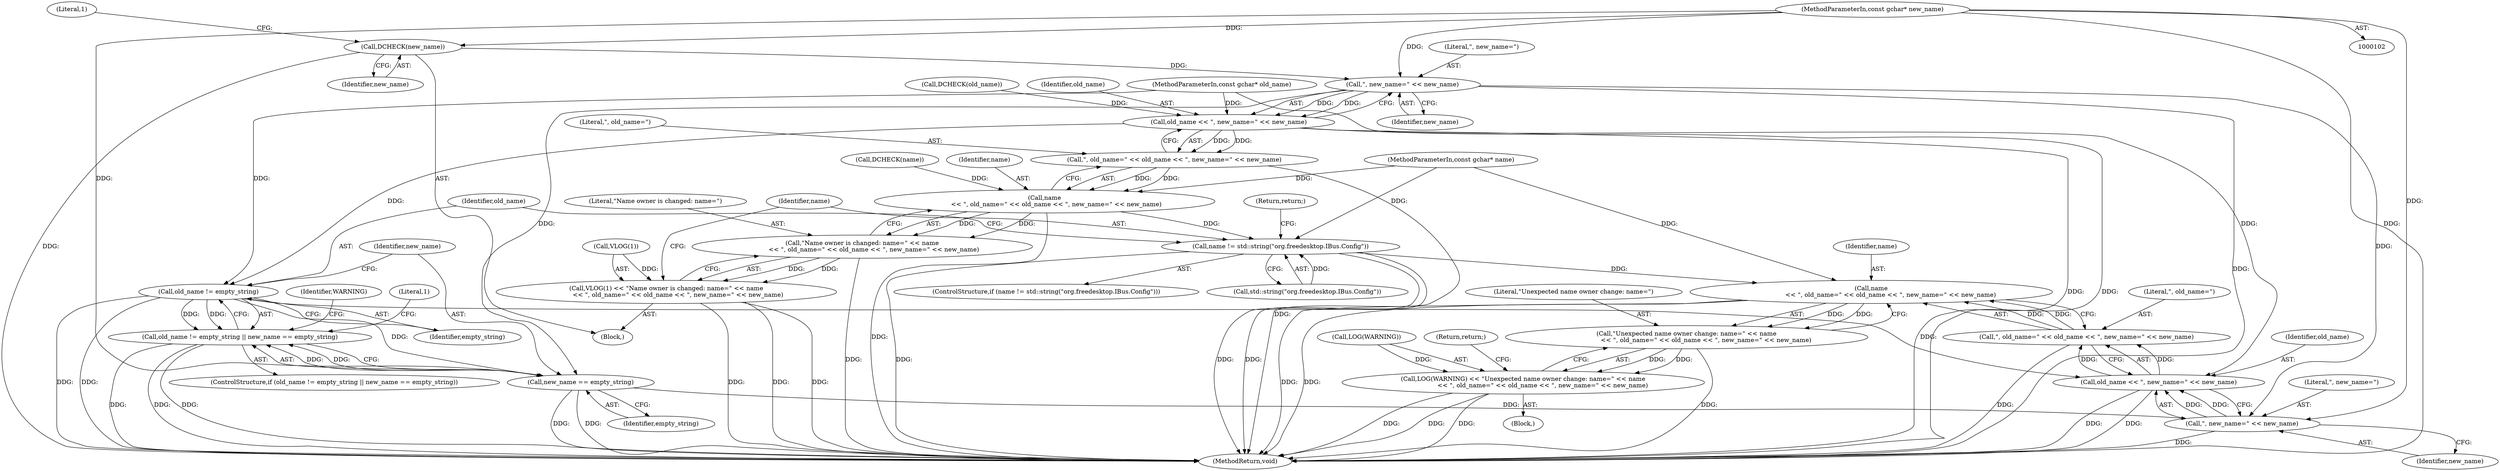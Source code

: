 digraph "0_Chrome_dc7b094a338c6c521f918f478e993f0f74bbea0d_63@pointer" {
"1000112" [label="(Call,DCHECK(new_name))"];
"1000106" [label="(MethodParameterIn,const gchar* new_name)"];
"1000125" [label="(Call,\", new_name=\" << new_name)"];
"1000123" [label="(Call,old_name << \", new_name=\" << new_name)"];
"1000121" [label="(Call,\", old_name=\" << old_name << \", new_name=\" << new_name)"];
"1000119" [label="(Call,name\n            << \", old_name=\" << old_name << \", new_name=\" << new_name)"];
"1000117" [label="(Call,\"Name owner is changed: name=\" << name\n            << \", old_name=\" << old_name << \", new_name=\" << new_name)"];
"1000114" [label="(Call,VLOG(1) << \"Name owner is changed: name=\" << name\n            << \", old_name=\" << old_name << \", new_name=\" << new_name)"];
"1000129" [label="(Call,name != std::string(\"org.freedesktop.IBus.Config\"))"];
"1000150" [label="(Call,name\n                    << \", old_name=\" << old_name << \", new_name=\" << new_name)"];
"1000148" [label="(Call,\"Unexpected name owner change: name=\" << name\n                    << \", old_name=\" << old_name << \", new_name=\" << new_name)"];
"1000145" [label="(Call,LOG(WARNING) << \"Unexpected name owner change: name=\" << name\n                    << \", old_name=\" << old_name << \", new_name=\" << new_name)"];
"1000138" [label="(Call,old_name != empty_string)"];
"1000137" [label="(Call,old_name != empty_string || new_name == empty_string)"];
"1000141" [label="(Call,new_name == empty_string)"];
"1000156" [label="(Call,\", new_name=\" << new_name)"];
"1000154" [label="(Call,old_name << \", new_name=\" << new_name)"];
"1000152" [label="(Call,\", old_name=\" << old_name << \", new_name=\" << new_name)"];
"1000165" [label="(MethodReturn,void)"];
"1000106" [label="(MethodParameterIn,const gchar* new_name)"];
"1000140" [label="(Identifier,empty_string)"];
"1000146" [label="(Call,LOG(WARNING))"];
"1000112" [label="(Call,DCHECK(new_name))"];
"1000122" [label="(Literal,\", old_name=\")"];
"1000139" [label="(Identifier,old_name)"];
"1000116" [label="(Literal,1)"];
"1000113" [label="(Identifier,new_name)"];
"1000114" [label="(Call,VLOG(1) << \"Name owner is changed: name=\" << name\n            << \", old_name=\" << old_name << \", new_name=\" << new_name)"];
"1000126" [label="(Literal,\", new_name=\")"];
"1000152" [label="(Call,\", old_name=\" << old_name << \", new_name=\" << new_name)"];
"1000148" [label="(Call,\"Unexpected name owner change: name=\" << name\n                    << \", old_name=\" << old_name << \", new_name=\" << new_name)"];
"1000144" [label="(Block,)"];
"1000118" [label="(Literal,\"Name owner is changed: name=\")"];
"1000125" [label="(Call,\", new_name=\" << new_name)"];
"1000147" [label="(Identifier,WARNING)"];
"1000128" [label="(ControlStructure,if (name != std::string(\"org.freedesktop.IBus.Config\")))"];
"1000107" [label="(Block,)"];
"1000108" [label="(Call,DCHECK(name))"];
"1000158" [label="(Identifier,new_name)"];
"1000154" [label="(Call,old_name << \", new_name=\" << new_name)"];
"1000151" [label="(Identifier,name)"];
"1000110" [label="(Call,DCHECK(old_name))"];
"1000131" [label="(Call,std::string(\"org.freedesktop.IBus.Config\"))"];
"1000150" [label="(Call,name\n                    << \", old_name=\" << old_name << \", new_name=\" << new_name)"];
"1000136" [label="(ControlStructure,if (old_name != empty_string || new_name == empty_string))"];
"1000138" [label="(Call,old_name != empty_string)"];
"1000115" [label="(Call,VLOG(1))"];
"1000129" [label="(Call,name != std::string(\"org.freedesktop.IBus.Config\"))"];
"1000137" [label="(Call,old_name != empty_string || new_name == empty_string)"];
"1000149" [label="(Literal,\"Unexpected name owner change: name=\")"];
"1000121" [label="(Call,\", old_name=\" << old_name << \", new_name=\" << new_name)"];
"1000162" [label="(Literal,1)"];
"1000143" [label="(Identifier,empty_string)"];
"1000153" [label="(Literal,\", old_name=\")"];
"1000142" [label="(Identifier,new_name)"];
"1000155" [label="(Identifier,old_name)"];
"1000123" [label="(Call,old_name << \", new_name=\" << new_name)"];
"1000105" [label="(MethodParameterIn,const gchar* old_name)"];
"1000104" [label="(MethodParameterIn,const gchar* name)"];
"1000130" [label="(Identifier,name)"];
"1000134" [label="(Return,return;)"];
"1000156" [label="(Call,\", new_name=\" << new_name)"];
"1000157" [label="(Literal,\", new_name=\")"];
"1000127" [label="(Identifier,new_name)"];
"1000141" [label="(Call,new_name == empty_string)"];
"1000124" [label="(Identifier,old_name)"];
"1000117" [label="(Call,\"Name owner is changed: name=\" << name\n            << \", old_name=\" << old_name << \", new_name=\" << new_name)"];
"1000120" [label="(Identifier,name)"];
"1000159" [label="(Return,return;)"];
"1000119" [label="(Call,name\n            << \", old_name=\" << old_name << \", new_name=\" << new_name)"];
"1000145" [label="(Call,LOG(WARNING) << \"Unexpected name owner change: name=\" << name\n                    << \", old_name=\" << old_name << \", new_name=\" << new_name)"];
"1000112" -> "1000107"  [label="AST: "];
"1000112" -> "1000113"  [label="CFG: "];
"1000113" -> "1000112"  [label="AST: "];
"1000116" -> "1000112"  [label="CFG: "];
"1000112" -> "1000165"  [label="DDG: "];
"1000106" -> "1000112"  [label="DDG: "];
"1000112" -> "1000125"  [label="DDG: "];
"1000106" -> "1000102"  [label="AST: "];
"1000106" -> "1000165"  [label="DDG: "];
"1000106" -> "1000125"  [label="DDG: "];
"1000106" -> "1000141"  [label="DDG: "];
"1000106" -> "1000156"  [label="DDG: "];
"1000125" -> "1000123"  [label="AST: "];
"1000125" -> "1000127"  [label="CFG: "];
"1000126" -> "1000125"  [label="AST: "];
"1000127" -> "1000125"  [label="AST: "];
"1000123" -> "1000125"  [label="CFG: "];
"1000125" -> "1000165"  [label="DDG: "];
"1000125" -> "1000123"  [label="DDG: "];
"1000125" -> "1000123"  [label="DDG: "];
"1000125" -> "1000141"  [label="DDG: "];
"1000125" -> "1000156"  [label="DDG: "];
"1000123" -> "1000121"  [label="AST: "];
"1000124" -> "1000123"  [label="AST: "];
"1000121" -> "1000123"  [label="CFG: "];
"1000123" -> "1000165"  [label="DDG: "];
"1000123" -> "1000165"  [label="DDG: "];
"1000123" -> "1000121"  [label="DDG: "];
"1000123" -> "1000121"  [label="DDG: "];
"1000110" -> "1000123"  [label="DDG: "];
"1000105" -> "1000123"  [label="DDG: "];
"1000123" -> "1000138"  [label="DDG: "];
"1000121" -> "1000119"  [label="AST: "];
"1000122" -> "1000121"  [label="AST: "];
"1000119" -> "1000121"  [label="CFG: "];
"1000121" -> "1000165"  [label="DDG: "];
"1000121" -> "1000119"  [label="DDG: "];
"1000121" -> "1000119"  [label="DDG: "];
"1000119" -> "1000117"  [label="AST: "];
"1000120" -> "1000119"  [label="AST: "];
"1000117" -> "1000119"  [label="CFG: "];
"1000119" -> "1000165"  [label="DDG: "];
"1000119" -> "1000117"  [label="DDG: "];
"1000119" -> "1000117"  [label="DDG: "];
"1000108" -> "1000119"  [label="DDG: "];
"1000104" -> "1000119"  [label="DDG: "];
"1000119" -> "1000129"  [label="DDG: "];
"1000117" -> "1000114"  [label="AST: "];
"1000118" -> "1000117"  [label="AST: "];
"1000114" -> "1000117"  [label="CFG: "];
"1000117" -> "1000165"  [label="DDG: "];
"1000117" -> "1000114"  [label="DDG: "];
"1000117" -> "1000114"  [label="DDG: "];
"1000114" -> "1000107"  [label="AST: "];
"1000115" -> "1000114"  [label="AST: "];
"1000130" -> "1000114"  [label="CFG: "];
"1000114" -> "1000165"  [label="DDG: "];
"1000114" -> "1000165"  [label="DDG: "];
"1000114" -> "1000165"  [label="DDG: "];
"1000115" -> "1000114"  [label="DDG: "];
"1000129" -> "1000128"  [label="AST: "];
"1000129" -> "1000131"  [label="CFG: "];
"1000130" -> "1000129"  [label="AST: "];
"1000131" -> "1000129"  [label="AST: "];
"1000134" -> "1000129"  [label="CFG: "];
"1000139" -> "1000129"  [label="CFG: "];
"1000129" -> "1000165"  [label="DDG: "];
"1000129" -> "1000165"  [label="DDG: "];
"1000129" -> "1000165"  [label="DDG: "];
"1000104" -> "1000129"  [label="DDG: "];
"1000131" -> "1000129"  [label="DDG: "];
"1000129" -> "1000150"  [label="DDG: "];
"1000150" -> "1000148"  [label="AST: "];
"1000150" -> "1000152"  [label="CFG: "];
"1000151" -> "1000150"  [label="AST: "];
"1000152" -> "1000150"  [label="AST: "];
"1000148" -> "1000150"  [label="CFG: "];
"1000150" -> "1000165"  [label="DDG: "];
"1000150" -> "1000165"  [label="DDG: "];
"1000150" -> "1000148"  [label="DDG: "];
"1000150" -> "1000148"  [label="DDG: "];
"1000104" -> "1000150"  [label="DDG: "];
"1000152" -> "1000150"  [label="DDG: "];
"1000152" -> "1000150"  [label="DDG: "];
"1000148" -> "1000145"  [label="AST: "];
"1000149" -> "1000148"  [label="AST: "];
"1000145" -> "1000148"  [label="CFG: "];
"1000148" -> "1000165"  [label="DDG: "];
"1000148" -> "1000145"  [label="DDG: "];
"1000148" -> "1000145"  [label="DDG: "];
"1000145" -> "1000144"  [label="AST: "];
"1000146" -> "1000145"  [label="AST: "];
"1000159" -> "1000145"  [label="CFG: "];
"1000145" -> "1000165"  [label="DDG: "];
"1000145" -> "1000165"  [label="DDG: "];
"1000145" -> "1000165"  [label="DDG: "];
"1000146" -> "1000145"  [label="DDG: "];
"1000138" -> "1000137"  [label="AST: "];
"1000138" -> "1000140"  [label="CFG: "];
"1000139" -> "1000138"  [label="AST: "];
"1000140" -> "1000138"  [label="AST: "];
"1000142" -> "1000138"  [label="CFG: "];
"1000137" -> "1000138"  [label="CFG: "];
"1000138" -> "1000165"  [label="DDG: "];
"1000138" -> "1000165"  [label="DDG: "];
"1000138" -> "1000137"  [label="DDG: "];
"1000138" -> "1000137"  [label="DDG: "];
"1000105" -> "1000138"  [label="DDG: "];
"1000138" -> "1000141"  [label="DDG: "];
"1000138" -> "1000154"  [label="DDG: "];
"1000137" -> "1000136"  [label="AST: "];
"1000137" -> "1000141"  [label="CFG: "];
"1000141" -> "1000137"  [label="AST: "];
"1000147" -> "1000137"  [label="CFG: "];
"1000162" -> "1000137"  [label="CFG: "];
"1000137" -> "1000165"  [label="DDG: "];
"1000137" -> "1000165"  [label="DDG: "];
"1000137" -> "1000165"  [label="DDG: "];
"1000141" -> "1000137"  [label="DDG: "];
"1000141" -> "1000137"  [label="DDG: "];
"1000141" -> "1000143"  [label="CFG: "];
"1000142" -> "1000141"  [label="AST: "];
"1000143" -> "1000141"  [label="AST: "];
"1000141" -> "1000165"  [label="DDG: "];
"1000141" -> "1000165"  [label="DDG: "];
"1000141" -> "1000156"  [label="DDG: "];
"1000156" -> "1000154"  [label="AST: "];
"1000156" -> "1000158"  [label="CFG: "];
"1000157" -> "1000156"  [label="AST: "];
"1000158" -> "1000156"  [label="AST: "];
"1000154" -> "1000156"  [label="CFG: "];
"1000156" -> "1000165"  [label="DDG: "];
"1000156" -> "1000154"  [label="DDG: "];
"1000156" -> "1000154"  [label="DDG: "];
"1000154" -> "1000152"  [label="AST: "];
"1000155" -> "1000154"  [label="AST: "];
"1000152" -> "1000154"  [label="CFG: "];
"1000154" -> "1000165"  [label="DDG: "];
"1000154" -> "1000165"  [label="DDG: "];
"1000154" -> "1000152"  [label="DDG: "];
"1000154" -> "1000152"  [label="DDG: "];
"1000105" -> "1000154"  [label="DDG: "];
"1000153" -> "1000152"  [label="AST: "];
"1000152" -> "1000165"  [label="DDG: "];
}
